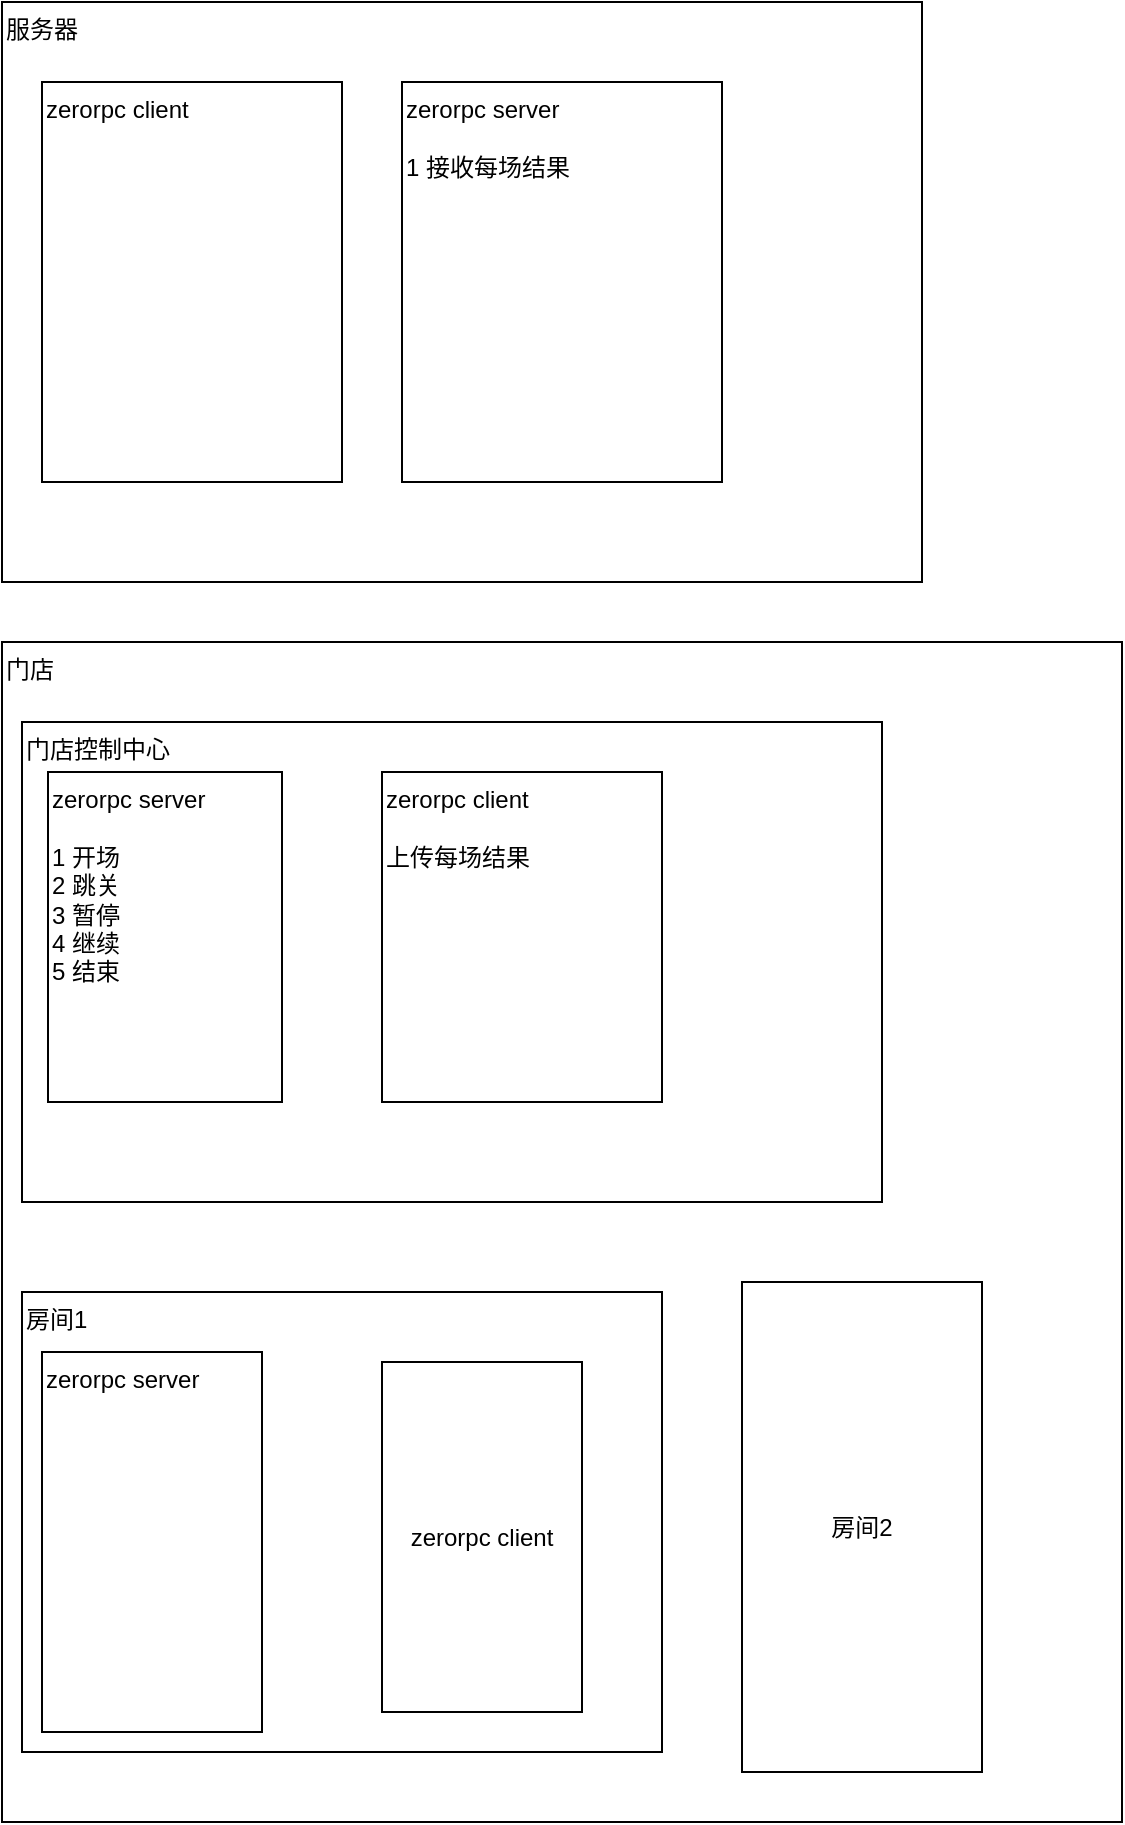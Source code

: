 <mxfile version="26.2.12">
  <diagram name="第 1 页" id="YfaS14DLiJrGgnAMJ1IF">
    <mxGraphModel dx="2322" dy="2005" grid="1" gridSize="10" guides="1" tooltips="1" connect="1" arrows="1" fold="1" page="1" pageScale="1" pageWidth="827" pageHeight="1169" math="0" shadow="0">
      <root>
        <mxCell id="0" />
        <mxCell id="1" parent="0" />
        <mxCell id="mimV_fDeBHLYAlc3DsNT-1" value="门店" style="rounded=0;whiteSpace=wrap;html=1;verticalAlign=top;align=left;" vertex="1" parent="1">
          <mxGeometry x="-60" y="150" width="560" height="590" as="geometry" />
        </mxCell>
        <mxCell id="mimV_fDeBHLYAlc3DsNT-2" value="服务器" style="rounded=0;whiteSpace=wrap;html=1;verticalAlign=top;align=left;" vertex="1" parent="1">
          <mxGeometry x="-60" y="-170" width="460" height="290" as="geometry" />
        </mxCell>
        <mxCell id="mimV_fDeBHLYAlc3DsNT-3" value="zerorpc server&lt;div&gt;&lt;br&gt;&lt;/div&gt;&lt;div&gt;1 接收每场结果&lt;/div&gt;" style="rounded=0;whiteSpace=wrap;html=1;align=left;verticalAlign=top;" vertex="1" parent="1">
          <mxGeometry x="140" y="-130" width="160" height="200" as="geometry" />
        </mxCell>
        <mxCell id="mimV_fDeBHLYAlc3DsNT-4" value="zerorpc client&lt;div&gt;&lt;br&gt;&lt;/div&gt;&lt;div&gt;&lt;br&gt;&lt;/div&gt;" style="rounded=0;whiteSpace=wrap;html=1;align=left;verticalAlign=top;" vertex="1" parent="1">
          <mxGeometry x="-40" y="-130" width="150" height="200" as="geometry" />
        </mxCell>
        <mxCell id="mimV_fDeBHLYAlc3DsNT-10" value="房间1" style="rounded=0;whiteSpace=wrap;html=1;verticalAlign=top;align=left;" vertex="1" parent="1">
          <mxGeometry x="-50" y="475" width="320" height="230" as="geometry" />
        </mxCell>
        <mxCell id="mimV_fDeBHLYAlc3DsNT-5" value="zerorpc server&lt;div&gt;&lt;br&gt;&lt;/div&gt;&lt;div&gt;&lt;br&gt;&lt;/div&gt;" style="rounded=0;whiteSpace=wrap;html=1;verticalAlign=top;align=left;" vertex="1" parent="1">
          <mxGeometry x="-40" y="505" width="110" height="190" as="geometry" />
        </mxCell>
        <mxCell id="mimV_fDeBHLYAlc3DsNT-6" value="zerorpc client" style="rounded=0;whiteSpace=wrap;html=1;" vertex="1" parent="1">
          <mxGeometry x="130" y="510" width="100" height="175" as="geometry" />
        </mxCell>
        <mxCell id="mimV_fDeBHLYAlc3DsNT-7" value="门店控制中心" style="rounded=0;whiteSpace=wrap;html=1;verticalAlign=top;align=left;" vertex="1" parent="1">
          <mxGeometry x="-50" y="190" width="430" height="240" as="geometry" />
        </mxCell>
        <mxCell id="mimV_fDeBHLYAlc3DsNT-8" value="zerorpc server&lt;div&gt;&lt;br&gt;&lt;/div&gt;&lt;div&gt;&lt;div&gt;1 开场&lt;/div&gt;&lt;div&gt;2 跳关&lt;/div&gt;&lt;div&gt;3 暂停&lt;/div&gt;&lt;div&gt;4 继续&lt;/div&gt;&lt;div&gt;5 结束&lt;/div&gt;&lt;/div&gt;&lt;div&gt;&lt;br&gt;&lt;/div&gt;" style="rounded=0;whiteSpace=wrap;html=1;verticalAlign=top;align=left;" vertex="1" parent="1">
          <mxGeometry x="-37" y="215" width="117" height="165" as="geometry" />
        </mxCell>
        <mxCell id="mimV_fDeBHLYAlc3DsNT-9" value="zerorpc client&lt;div&gt;&lt;br&gt;&lt;/div&gt;&lt;div&gt;上传每场结果&lt;/div&gt;" style="rounded=0;whiteSpace=wrap;html=1;align=left;verticalAlign=top;" vertex="1" parent="1">
          <mxGeometry x="130" y="215" width="140" height="165" as="geometry" />
        </mxCell>
        <mxCell id="mimV_fDeBHLYAlc3DsNT-11" value="&lt;span style=&quot;text-align: left;&quot;&gt;房间2&lt;/span&gt;" style="rounded=0;whiteSpace=wrap;html=1;" vertex="1" parent="1">
          <mxGeometry x="310" y="470" width="120" height="245" as="geometry" />
        </mxCell>
      </root>
    </mxGraphModel>
  </diagram>
</mxfile>
